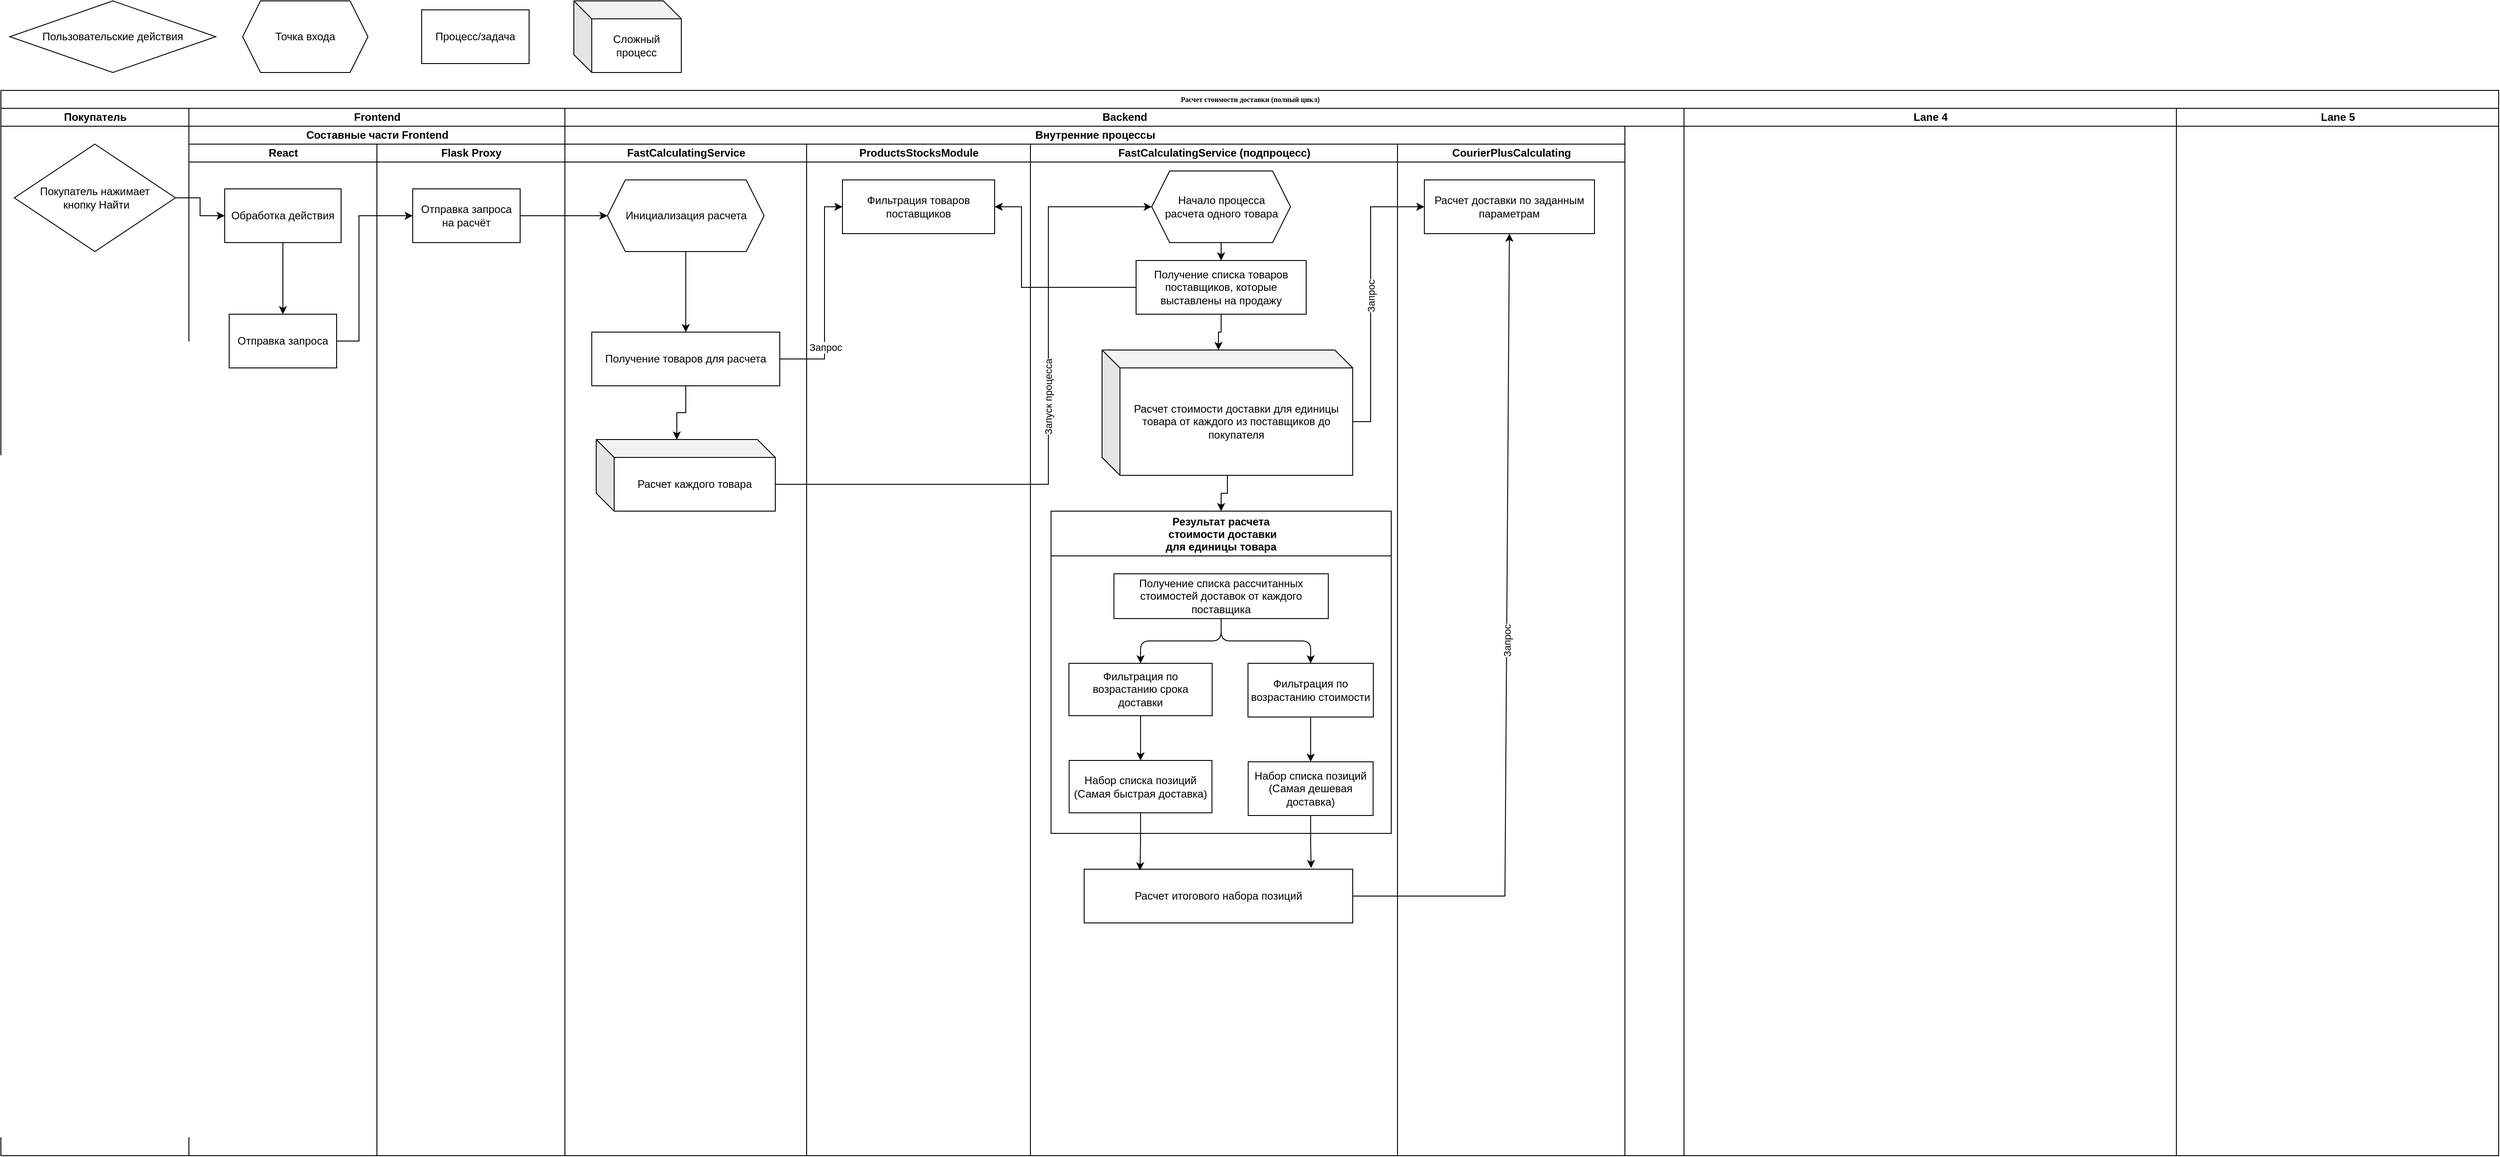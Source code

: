<mxfile version="22.0.6" type="github">
  <diagram name="Page-1" id="74e2e168-ea6b-b213-b513-2b3c1d86103e">
    <mxGraphModel dx="2082" dy="1092" grid="1" gridSize="10" guides="1" tooltips="1" connect="1" arrows="1" fold="1" page="1" pageScale="1" pageWidth="1100" pageHeight="850" background="none" math="0" shadow="0">
      <root>
        <mxCell id="0" />
        <mxCell id="1" parent="0" />
        <mxCell id="77e6c97f196da883-1" value="Расчет стоимости доставки (полный цикл)" style="swimlane;html=1;childLayout=stackLayout;startSize=20;rounded=0;shadow=0;labelBackgroundColor=none;strokeWidth=1;fontFamily=Verdana;fontSize=8;align=center;" parent="1" vertex="1">
          <mxGeometry x="70" y="110" width="2790" height="1190" as="geometry" />
        </mxCell>
        <mxCell id="77e6c97f196da883-2" value="Покупатель" style="swimlane;html=1;startSize=20;" parent="77e6c97f196da883-1" vertex="1">
          <mxGeometry y="20" width="210" height="1170" as="geometry" />
        </mxCell>
        <mxCell id="IA3y5WRSA6P5cWLB5XNU-16" value="Покупатель нажимает&lt;br&gt;&amp;nbsp;кнопку Найти" style="rhombus;whiteSpace=wrap;html=1;" vertex="1" parent="77e6c97f196da883-2">
          <mxGeometry x="15" y="40" width="180" height="120" as="geometry" />
        </mxCell>
        <mxCell id="77e6c97f196da883-3" value="Frontend" style="swimlane;html=1;startSize=20;" parent="77e6c97f196da883-1" vertex="1">
          <mxGeometry x="210" y="20" width="420" height="1170" as="geometry" />
        </mxCell>
        <mxCell id="IA3y5WRSA6P5cWLB5XNU-9" value="Составные части Frontend" style="swimlane;childLayout=stackLayout;resizeParent=1;resizeParentMax=0;startSize=20;html=1;" vertex="1" parent="77e6c97f196da883-3">
          <mxGeometry y="20" width="420" height="1150" as="geometry" />
        </mxCell>
        <mxCell id="IA3y5WRSA6P5cWLB5XNU-10" value="React" style="swimlane;startSize=20;html=1;" vertex="1" parent="IA3y5WRSA6P5cWLB5XNU-9">
          <mxGeometry y="20" width="210" height="1130" as="geometry" />
        </mxCell>
        <mxCell id="IA3y5WRSA6P5cWLB5XNU-21" value="" style="edgeStyle=orthogonalEdgeStyle;rounded=0;orthogonalLoop=1;jettySize=auto;html=1;" edge="1" parent="IA3y5WRSA6P5cWLB5XNU-10" source="IA3y5WRSA6P5cWLB5XNU-18" target="IA3y5WRSA6P5cWLB5XNU-20">
          <mxGeometry relative="1" as="geometry" />
        </mxCell>
        <mxCell id="IA3y5WRSA6P5cWLB5XNU-18" value="Обработка действия" style="rounded=0;whiteSpace=wrap;html=1;" vertex="1" parent="IA3y5WRSA6P5cWLB5XNU-10">
          <mxGeometry x="40" y="50" width="130" height="60" as="geometry" />
        </mxCell>
        <mxCell id="IA3y5WRSA6P5cWLB5XNU-20" value="Отправка запроса" style="whiteSpace=wrap;html=1;rounded=0;" vertex="1" parent="IA3y5WRSA6P5cWLB5XNU-10">
          <mxGeometry x="45" y="190" width="120" height="60" as="geometry" />
        </mxCell>
        <mxCell id="IA3y5WRSA6P5cWLB5XNU-11" value="Flask Proxy" style="swimlane;startSize=20;html=1;" vertex="1" parent="IA3y5WRSA6P5cWLB5XNU-9">
          <mxGeometry x="210" y="20" width="210" height="1130" as="geometry" />
        </mxCell>
        <mxCell id="IA3y5WRSA6P5cWLB5XNU-26" value="Отправка запроса&lt;br&gt;на расчёт" style="whiteSpace=wrap;html=1;rounded=0;" vertex="1" parent="IA3y5WRSA6P5cWLB5XNU-11">
          <mxGeometry x="40" y="50" width="120" height="60" as="geometry" />
        </mxCell>
        <mxCell id="IA3y5WRSA6P5cWLB5XNU-27" style="edgeStyle=orthogonalEdgeStyle;rounded=0;orthogonalLoop=1;jettySize=auto;html=1;exitX=1;exitY=0.5;exitDx=0;exitDy=0;entryX=0;entryY=0.5;entryDx=0;entryDy=0;" edge="1" parent="IA3y5WRSA6P5cWLB5XNU-9" source="IA3y5WRSA6P5cWLB5XNU-20" target="IA3y5WRSA6P5cWLB5XNU-26">
          <mxGeometry relative="1" as="geometry">
            <Array as="points">
              <mxPoint x="190" y="240" />
              <mxPoint x="190" y="100" />
            </Array>
          </mxGeometry>
        </mxCell>
        <mxCell id="77e6c97f196da883-4" value="Backend" style="swimlane;html=1;startSize=20;" parent="77e6c97f196da883-1" vertex="1">
          <mxGeometry x="630" y="20" width="1250" height="1170" as="geometry">
            <mxRectangle x="350" y="20" width="40" height="730" as="alternateBounds" />
          </mxGeometry>
        </mxCell>
        <mxCell id="IA3y5WRSA6P5cWLB5XNU-5" value="Внутренние процессы" style="swimlane;childLayout=stackLayout;resizeParent=1;resizeParentMax=0;startSize=20;html=1;" vertex="1" parent="77e6c97f196da883-4">
          <mxGeometry y="20" width="1184" height="1150" as="geometry" />
        </mxCell>
        <mxCell id="IA3y5WRSA6P5cWLB5XNU-6" value="FastCalculatingService" style="swimlane;startSize=20;html=1;" vertex="1" parent="IA3y5WRSA6P5cWLB5XNU-5">
          <mxGeometry y="20" width="270" height="1130" as="geometry" />
        </mxCell>
        <mxCell id="IA3y5WRSA6P5cWLB5XNU-30" value="" style="edgeStyle=orthogonalEdgeStyle;rounded=0;orthogonalLoop=1;jettySize=auto;html=1;" edge="1" parent="IA3y5WRSA6P5cWLB5XNU-6" source="IA3y5WRSA6P5cWLB5XNU-17" target="IA3y5WRSA6P5cWLB5XNU-29">
          <mxGeometry relative="1" as="geometry" />
        </mxCell>
        <mxCell id="IA3y5WRSA6P5cWLB5XNU-17" value="Инициализация расчета" style="shape=hexagon;perimeter=hexagonPerimeter2;whiteSpace=wrap;html=1;fixedSize=1;" vertex="1" parent="IA3y5WRSA6P5cWLB5XNU-6">
          <mxGeometry x="47.5" y="40" width="175" height="80" as="geometry" />
        </mxCell>
        <mxCell id="IA3y5WRSA6P5cWLB5XNU-29" value="Получение товаров для расчета" style="whiteSpace=wrap;html=1;" vertex="1" parent="IA3y5WRSA6P5cWLB5XNU-6">
          <mxGeometry x="30" y="210" width="210" height="60" as="geometry" />
        </mxCell>
        <mxCell id="IA3y5WRSA6P5cWLB5XNU-41" value="Расчет каждого товара" style="shape=cube;whiteSpace=wrap;html=1;boundedLbl=1;backgroundOutline=1;darkOpacity=0.05;darkOpacity2=0.1;" vertex="1" parent="IA3y5WRSA6P5cWLB5XNU-6">
          <mxGeometry x="35" y="330" width="200" height="80" as="geometry" />
        </mxCell>
        <mxCell id="IA3y5WRSA6P5cWLB5XNU-42" style="edgeStyle=orthogonalEdgeStyle;rounded=0;orthogonalLoop=1;jettySize=auto;html=1;exitX=0.5;exitY=1;exitDx=0;exitDy=0;entryX=0;entryY=0;entryDx=90;entryDy=0;entryPerimeter=0;" edge="1" parent="IA3y5WRSA6P5cWLB5XNU-6" source="IA3y5WRSA6P5cWLB5XNU-29" target="IA3y5WRSA6P5cWLB5XNU-41">
          <mxGeometry relative="1" as="geometry" />
        </mxCell>
        <mxCell id="IA3y5WRSA6P5cWLB5XNU-8" value="ProductsStocksModule" style="swimlane;startSize=20;html=1;" vertex="1" parent="IA3y5WRSA6P5cWLB5XNU-5">
          <mxGeometry x="270" y="20" width="250" height="1130" as="geometry" />
        </mxCell>
        <mxCell id="IA3y5WRSA6P5cWLB5XNU-31" value="Фильтрация товаров поставщиков" style="whiteSpace=wrap;html=1;" vertex="1" parent="IA3y5WRSA6P5cWLB5XNU-8">
          <mxGeometry x="40" y="40" width="170" height="60" as="geometry" />
        </mxCell>
        <mxCell id="IA3y5WRSA6P5cWLB5XNU-33" value="" style="endArrow=classic;html=1;rounded=0;exitX=1;exitY=0.5;exitDx=0;exitDy=0;entryX=0;entryY=0.5;entryDx=0;entryDy=0;" edge="1" parent="IA3y5WRSA6P5cWLB5XNU-5" source="IA3y5WRSA6P5cWLB5XNU-29" target="IA3y5WRSA6P5cWLB5XNU-31">
          <mxGeometry relative="1" as="geometry">
            <mxPoint x="350" y="340" as="sourcePoint" />
            <mxPoint x="450" y="340" as="targetPoint" />
            <Array as="points">
              <mxPoint x="290" y="260" />
              <mxPoint x="290" y="170" />
              <mxPoint x="290" y="90" />
            </Array>
          </mxGeometry>
        </mxCell>
        <mxCell id="IA3y5WRSA6P5cWLB5XNU-37" value="Запрос" style="edgeLabel;html=1;align=center;verticalAlign=middle;resizable=0;points=[];" vertex="1" connectable="0" parent="IA3y5WRSA6P5cWLB5XNU-33">
          <mxGeometry x="-0.472" y="-1" relative="1" as="geometry">
            <mxPoint as="offset" />
          </mxGeometry>
        </mxCell>
        <mxCell id="IA3y5WRSA6P5cWLB5XNU-35" value="FastCalculatingService (подпроцесс)" style="swimlane;startSize=20;html=1;" vertex="1" parent="IA3y5WRSA6P5cWLB5XNU-5">
          <mxGeometry x="520" y="20" width="410" height="1130" as="geometry" />
        </mxCell>
        <mxCell id="IA3y5WRSA6P5cWLB5XNU-36" value="Получение списка товаров поставщиков, которые выставлены на продажу" style="whiteSpace=wrap;html=1;" vertex="1" parent="IA3y5WRSA6P5cWLB5XNU-35">
          <mxGeometry x="118" y="130" width="190" height="60" as="geometry" />
        </mxCell>
        <mxCell id="IA3y5WRSA6P5cWLB5XNU-78" style="edgeStyle=orthogonalEdgeStyle;rounded=0;orthogonalLoop=1;jettySize=auto;html=1;exitX=0.5;exitY=1;exitDx=0;exitDy=0;entryX=0.5;entryY=0;entryDx=0;entryDy=0;" edge="1" parent="IA3y5WRSA6P5cWLB5XNU-35" source="IA3y5WRSA6P5cWLB5XNU-45" target="IA3y5WRSA6P5cWLB5XNU-36">
          <mxGeometry relative="1" as="geometry" />
        </mxCell>
        <mxCell id="IA3y5WRSA6P5cWLB5XNU-45" value="Начало процесса &lt;br&gt;расчета одного товара" style="shape=hexagon;perimeter=hexagonPerimeter2;whiteSpace=wrap;html=1;fixedSize=1;" vertex="1" parent="IA3y5WRSA6P5cWLB5XNU-35">
          <mxGeometry x="135.5" y="30" width="155" height="80" as="geometry" />
        </mxCell>
        <mxCell id="IA3y5WRSA6P5cWLB5XNU-59" style="edgeStyle=orthogonalEdgeStyle;rounded=0;orthogonalLoop=1;jettySize=auto;html=1;entryX=0.5;entryY=0;entryDx=0;entryDy=0;" edge="1" parent="IA3y5WRSA6P5cWLB5XNU-35" source="IA3y5WRSA6P5cWLB5XNU-47" target="IA3y5WRSA6P5cWLB5XNU-53">
          <mxGeometry relative="1" as="geometry" />
        </mxCell>
        <mxCell id="IA3y5WRSA6P5cWLB5XNU-47" value="Расчет стоимости доставки для единицы товара от каждого из поставщиков до покупателя" style="shape=cube;whiteSpace=wrap;html=1;boundedLbl=1;backgroundOutline=1;darkOpacity=0.05;darkOpacity2=0.1;" vertex="1" parent="IA3y5WRSA6P5cWLB5XNU-35">
          <mxGeometry x="80" y="230" width="280" height="140" as="geometry" />
        </mxCell>
        <mxCell id="IA3y5WRSA6P5cWLB5XNU-49" style="edgeStyle=orthogonalEdgeStyle;rounded=0;orthogonalLoop=1;jettySize=auto;html=1;exitX=0.5;exitY=1;exitDx=0;exitDy=0;entryX=0;entryY=0;entryDx=130;entryDy=0;entryPerimeter=0;" edge="1" parent="IA3y5WRSA6P5cWLB5XNU-35" source="IA3y5WRSA6P5cWLB5XNU-36" target="IA3y5WRSA6P5cWLB5XNU-47">
          <mxGeometry relative="1" as="geometry" />
        </mxCell>
        <mxCell id="IA3y5WRSA6P5cWLB5XNU-53" value="Результат расчета&#xa; стоимости доставки &#xa;для единицы товара" style="swimlane;startSize=50;horizontal=1;childLayout=treeLayout;horizontalTree=0;resizable=0;containerType=tree;fontSize=12;" vertex="1" parent="IA3y5WRSA6P5cWLB5XNU-35">
          <mxGeometry x="23" y="410" width="380" height="360" as="geometry" />
        </mxCell>
        <mxCell id="IA3y5WRSA6P5cWLB5XNU-54" value="Получение списка рассчитанных стоимостей доставок от каждого поставщика" style="whiteSpace=wrap;html=1;" vertex="1" parent="IA3y5WRSA6P5cWLB5XNU-53">
          <mxGeometry x="70.25" y="70" width="239.5" height="50" as="geometry" />
        </mxCell>
        <mxCell id="IA3y5WRSA6P5cWLB5XNU-55" value="Фильтрация по возрастанию срока доставки" style="whiteSpace=wrap;html=1;" vertex="1" parent="IA3y5WRSA6P5cWLB5XNU-53">
          <mxGeometry x="20" y="170" width="160" height="58.5" as="geometry" />
        </mxCell>
        <mxCell id="IA3y5WRSA6P5cWLB5XNU-56" value="" style="edgeStyle=elbowEdgeStyle;elbow=vertical;html=1;rounded=1;curved=0;sourcePerimeterSpacing=0;targetPerimeterSpacing=0;startSize=6;endSize=6;" edge="1" parent="IA3y5WRSA6P5cWLB5XNU-53" source="IA3y5WRSA6P5cWLB5XNU-54" target="IA3y5WRSA6P5cWLB5XNU-55">
          <mxGeometry relative="1" as="geometry" />
        </mxCell>
        <mxCell id="IA3y5WRSA6P5cWLB5XNU-57" value="Фильтрация по возрастанию стоимости" style="whiteSpace=wrap;html=1;" vertex="1" parent="IA3y5WRSA6P5cWLB5XNU-53">
          <mxGeometry x="220" y="170" width="140" height="60" as="geometry" />
        </mxCell>
        <mxCell id="IA3y5WRSA6P5cWLB5XNU-58" value="" style="edgeStyle=elbowEdgeStyle;elbow=vertical;html=1;rounded=1;curved=0;sourcePerimeterSpacing=0;targetPerimeterSpacing=0;startSize=6;endSize=6;" edge="1" parent="IA3y5WRSA6P5cWLB5XNU-53" source="IA3y5WRSA6P5cWLB5XNU-54" target="IA3y5WRSA6P5cWLB5XNU-57">
          <mxGeometry relative="1" as="geometry" />
        </mxCell>
        <mxCell id="IA3y5WRSA6P5cWLB5XNU-74" value="" style="edgeStyle=elbowEdgeStyle;elbow=vertical;html=1;rounded=1;curved=0;sourcePerimeterSpacing=0;targetPerimeterSpacing=0;startSize=6;endSize=6;" edge="1" target="IA3y5WRSA6P5cWLB5XNU-75" source="IA3y5WRSA6P5cWLB5XNU-55" parent="IA3y5WRSA6P5cWLB5XNU-53">
          <mxGeometry relative="1" as="geometry">
            <mxPoint x="1393.25" y="700" as="sourcePoint" />
          </mxGeometry>
        </mxCell>
        <mxCell id="IA3y5WRSA6P5cWLB5XNU-75" value="Набор списка позиций (Самая быстрая доставка)" style="whiteSpace=wrap;html=1;" vertex="1" parent="IA3y5WRSA6P5cWLB5XNU-53">
          <mxGeometry x="20.25" y="278.5" width="159.5" height="58.5" as="geometry" />
        </mxCell>
        <mxCell id="IA3y5WRSA6P5cWLB5XNU-76" value="" style="edgeStyle=elbowEdgeStyle;elbow=vertical;html=1;rounded=1;curved=0;sourcePerimeterSpacing=0;targetPerimeterSpacing=0;startSize=6;endSize=6;" edge="1" target="IA3y5WRSA6P5cWLB5XNU-77" source="IA3y5WRSA6P5cWLB5XNU-57" parent="IA3y5WRSA6P5cWLB5XNU-53">
          <mxGeometry relative="1" as="geometry">
            <mxPoint x="1393.25" y="700" as="sourcePoint" />
          </mxGeometry>
        </mxCell>
        <mxCell id="IA3y5WRSA6P5cWLB5XNU-77" value="Набор списка позиций (Самая дешевая доставка)" style="whiteSpace=wrap;html=1;" vertex="1" parent="IA3y5WRSA6P5cWLB5XNU-53">
          <mxGeometry x="220.25" y="280" width="139.5" height="60" as="geometry" />
        </mxCell>
        <mxCell id="IA3y5WRSA6P5cWLB5XNU-79" value="Расчет итогового набора позиций" style="rounded=0;whiteSpace=wrap;html=1;" vertex="1" parent="IA3y5WRSA6P5cWLB5XNU-35">
          <mxGeometry x="60" y="810" width="300" height="60" as="geometry" />
        </mxCell>
        <mxCell id="IA3y5WRSA6P5cWLB5XNU-80" style="edgeStyle=orthogonalEdgeStyle;rounded=0;orthogonalLoop=1;jettySize=auto;html=1;exitX=0.5;exitY=1;exitDx=0;exitDy=0;entryX=0.208;entryY=0.022;entryDx=0;entryDy=0;entryPerimeter=0;" edge="1" parent="IA3y5WRSA6P5cWLB5XNU-35" source="IA3y5WRSA6P5cWLB5XNU-75" target="IA3y5WRSA6P5cWLB5XNU-79">
          <mxGeometry relative="1" as="geometry" />
        </mxCell>
        <mxCell id="IA3y5WRSA6P5cWLB5XNU-81" style="edgeStyle=orthogonalEdgeStyle;rounded=0;orthogonalLoop=1;jettySize=auto;html=1;exitX=0.5;exitY=1;exitDx=0;exitDy=0;entryX=0.845;entryY=-0.022;entryDx=0;entryDy=0;entryPerimeter=0;" edge="1" parent="IA3y5WRSA6P5cWLB5XNU-35" source="IA3y5WRSA6P5cWLB5XNU-77" target="IA3y5WRSA6P5cWLB5XNU-79">
          <mxGeometry relative="1" as="geometry" />
        </mxCell>
        <mxCell id="IA3y5WRSA6P5cWLB5XNU-38" value="CourierPlusCalculating" style="swimlane;startSize=20;html=1;" vertex="1" parent="IA3y5WRSA6P5cWLB5XNU-5">
          <mxGeometry x="930" y="20" width="254" height="1130" as="geometry" />
        </mxCell>
        <mxCell id="IA3y5WRSA6P5cWLB5XNU-39" value="Расчет доставки по заданным параметрам" style="whiteSpace=wrap;html=1;" vertex="1" parent="IA3y5WRSA6P5cWLB5XNU-38">
          <mxGeometry x="30" y="40" width="190" height="60" as="geometry" />
        </mxCell>
        <mxCell id="IA3y5WRSA6P5cWLB5XNU-43" value="" style="endArrow=classic;html=1;rounded=0;exitX=0;exitY=0;exitDx=200;exitDy=50;exitPerimeter=0;entryX=0;entryY=0.5;entryDx=0;entryDy=0;" edge="1" parent="IA3y5WRSA6P5cWLB5XNU-5" source="IA3y5WRSA6P5cWLB5XNU-41" target="IA3y5WRSA6P5cWLB5XNU-45">
          <mxGeometry relative="1" as="geometry">
            <mxPoint x="420" y="300" as="sourcePoint" />
            <mxPoint x="520" y="310" as="targetPoint" />
            <Array as="points">
              <mxPoint x="290" y="400" />
              <mxPoint x="540" y="400" />
              <mxPoint x="540" y="250" />
              <mxPoint x="540" y="90" />
            </Array>
          </mxGeometry>
        </mxCell>
        <mxCell id="IA3y5WRSA6P5cWLB5XNU-44" value="Запуск процесса" style="edgeLabel;resizable=0;html=1;align=center;verticalAlign=middle;rotation=-90;" connectable="0" vertex="1" parent="IA3y5WRSA6P5cWLB5XNU-43">
          <mxGeometry relative="1" as="geometry">
            <mxPoint y="-37" as="offset" />
          </mxGeometry>
        </mxCell>
        <mxCell id="IA3y5WRSA6P5cWLB5XNU-46" style="edgeStyle=orthogonalEdgeStyle;rounded=0;orthogonalLoop=1;jettySize=auto;html=1;exitX=0;exitY=0.5;exitDx=0;exitDy=0;entryX=1;entryY=0.5;entryDx=0;entryDy=0;" edge="1" parent="IA3y5WRSA6P5cWLB5XNU-5" source="IA3y5WRSA6P5cWLB5XNU-36" target="IA3y5WRSA6P5cWLB5XNU-31">
          <mxGeometry relative="1" as="geometry">
            <Array as="points">
              <mxPoint x="510" y="180" />
              <mxPoint x="510" y="90" />
            </Array>
          </mxGeometry>
        </mxCell>
        <mxCell id="IA3y5WRSA6P5cWLB5XNU-51" value="" style="endArrow=classic;html=1;rounded=0;exitX=0;exitY=0;exitDx=280;exitDy=80;exitPerimeter=0;entryX=0;entryY=0.5;entryDx=0;entryDy=0;" edge="1" parent="IA3y5WRSA6P5cWLB5XNU-5" source="IA3y5WRSA6P5cWLB5XNU-47" target="IA3y5WRSA6P5cWLB5XNU-39">
          <mxGeometry relative="1" as="geometry">
            <mxPoint x="840" y="260" as="sourcePoint" />
            <mxPoint x="940" y="260" as="targetPoint" />
            <Array as="points">
              <mxPoint x="900" y="330" />
              <mxPoint x="900" y="210" />
              <mxPoint x="900" y="90" />
            </Array>
          </mxGeometry>
        </mxCell>
        <mxCell id="IA3y5WRSA6P5cWLB5XNU-52" value="Запрос" style="edgeLabel;resizable=0;html=1;align=center;verticalAlign=middle;rotation=-90;" connectable="0" vertex="1" parent="IA3y5WRSA6P5cWLB5XNU-51">
          <mxGeometry relative="1" as="geometry" />
        </mxCell>
        <mxCell id="IA3y5WRSA6P5cWLB5XNU-83" value="" style="endArrow=classic;html=1;rounded=0;exitX=1;exitY=0.5;exitDx=0;exitDy=0;entryX=0.5;entryY=1;entryDx=0;entryDy=0;" edge="1" parent="IA3y5WRSA6P5cWLB5XNU-5" source="IA3y5WRSA6P5cWLB5XNU-79" target="IA3y5WRSA6P5cWLB5XNU-39">
          <mxGeometry relative="1" as="geometry">
            <mxPoint x="1030" y="400" as="sourcePoint" />
            <mxPoint x="1130" y="400" as="targetPoint" />
            <Array as="points">
              <mxPoint x="1050" y="860" />
            </Array>
          </mxGeometry>
        </mxCell>
        <mxCell id="IA3y5WRSA6P5cWLB5XNU-84" value="Запрос" style="edgeLabel;resizable=0;html=1;align=center;verticalAlign=middle;rotation=-90;" connectable="0" vertex="1" parent="IA3y5WRSA6P5cWLB5XNU-83">
          <mxGeometry relative="1" as="geometry" />
        </mxCell>
        <mxCell id="77e6c97f196da883-5" value="Lane 4" style="swimlane;html=1;startSize=20;" parent="77e6c97f196da883-1" vertex="1">
          <mxGeometry x="1880" y="20" width="550" height="1170" as="geometry" />
        </mxCell>
        <mxCell id="77e6c97f196da883-6" value="Lane 5" style="swimlane;html=1;startSize=20;" parent="77e6c97f196da883-1" vertex="1">
          <mxGeometry x="2430" y="20" width="360" height="1170" as="geometry" />
        </mxCell>
        <mxCell id="IA3y5WRSA6P5cWLB5XNU-19" style="edgeStyle=orthogonalEdgeStyle;rounded=0;orthogonalLoop=1;jettySize=auto;html=1;exitX=1;exitY=0.5;exitDx=0;exitDy=0;entryX=0;entryY=0.5;entryDx=0;entryDy=0;" edge="1" parent="77e6c97f196da883-1" source="IA3y5WRSA6P5cWLB5XNU-16" target="IA3y5WRSA6P5cWLB5XNU-18">
          <mxGeometry relative="1" as="geometry" />
        </mxCell>
        <mxCell id="IA3y5WRSA6P5cWLB5XNU-28" style="edgeStyle=orthogonalEdgeStyle;rounded=0;orthogonalLoop=1;jettySize=auto;html=1;exitX=1;exitY=0.5;exitDx=0;exitDy=0;entryX=0;entryY=0.5;entryDx=0;entryDy=0;" edge="1" parent="77e6c97f196da883-1" source="IA3y5WRSA6P5cWLB5XNU-26" target="IA3y5WRSA6P5cWLB5XNU-17">
          <mxGeometry relative="1" as="geometry" />
        </mxCell>
        <mxCell id="IA3y5WRSA6P5cWLB5XNU-13" value="Пользовательские действия" style="rhombus;whiteSpace=wrap;html=1;" vertex="1" parent="1">
          <mxGeometry x="80" y="10" width="230" height="80" as="geometry" />
        </mxCell>
        <mxCell id="IA3y5WRSA6P5cWLB5XNU-14" value="Точка входа" style="shape=hexagon;perimeter=hexagonPerimeter2;whiteSpace=wrap;html=1;fixedSize=1;" vertex="1" parent="1">
          <mxGeometry x="340" y="10" width="140" height="80" as="geometry" />
        </mxCell>
        <mxCell id="IA3y5WRSA6P5cWLB5XNU-15" value="Процесс/задача" style="rounded=0;whiteSpace=wrap;html=1;" vertex="1" parent="1">
          <mxGeometry x="540" y="20" width="120" height="60" as="geometry" />
        </mxCell>
        <mxCell id="IA3y5WRSA6P5cWLB5XNU-40" value="Сложный процесс" style="shape=cube;whiteSpace=wrap;html=1;boundedLbl=1;backgroundOutline=1;darkOpacity=0.05;darkOpacity2=0.1;" vertex="1" parent="1">
          <mxGeometry x="710" y="10" width="120" height="80" as="geometry" />
        </mxCell>
      </root>
    </mxGraphModel>
  </diagram>
</mxfile>
